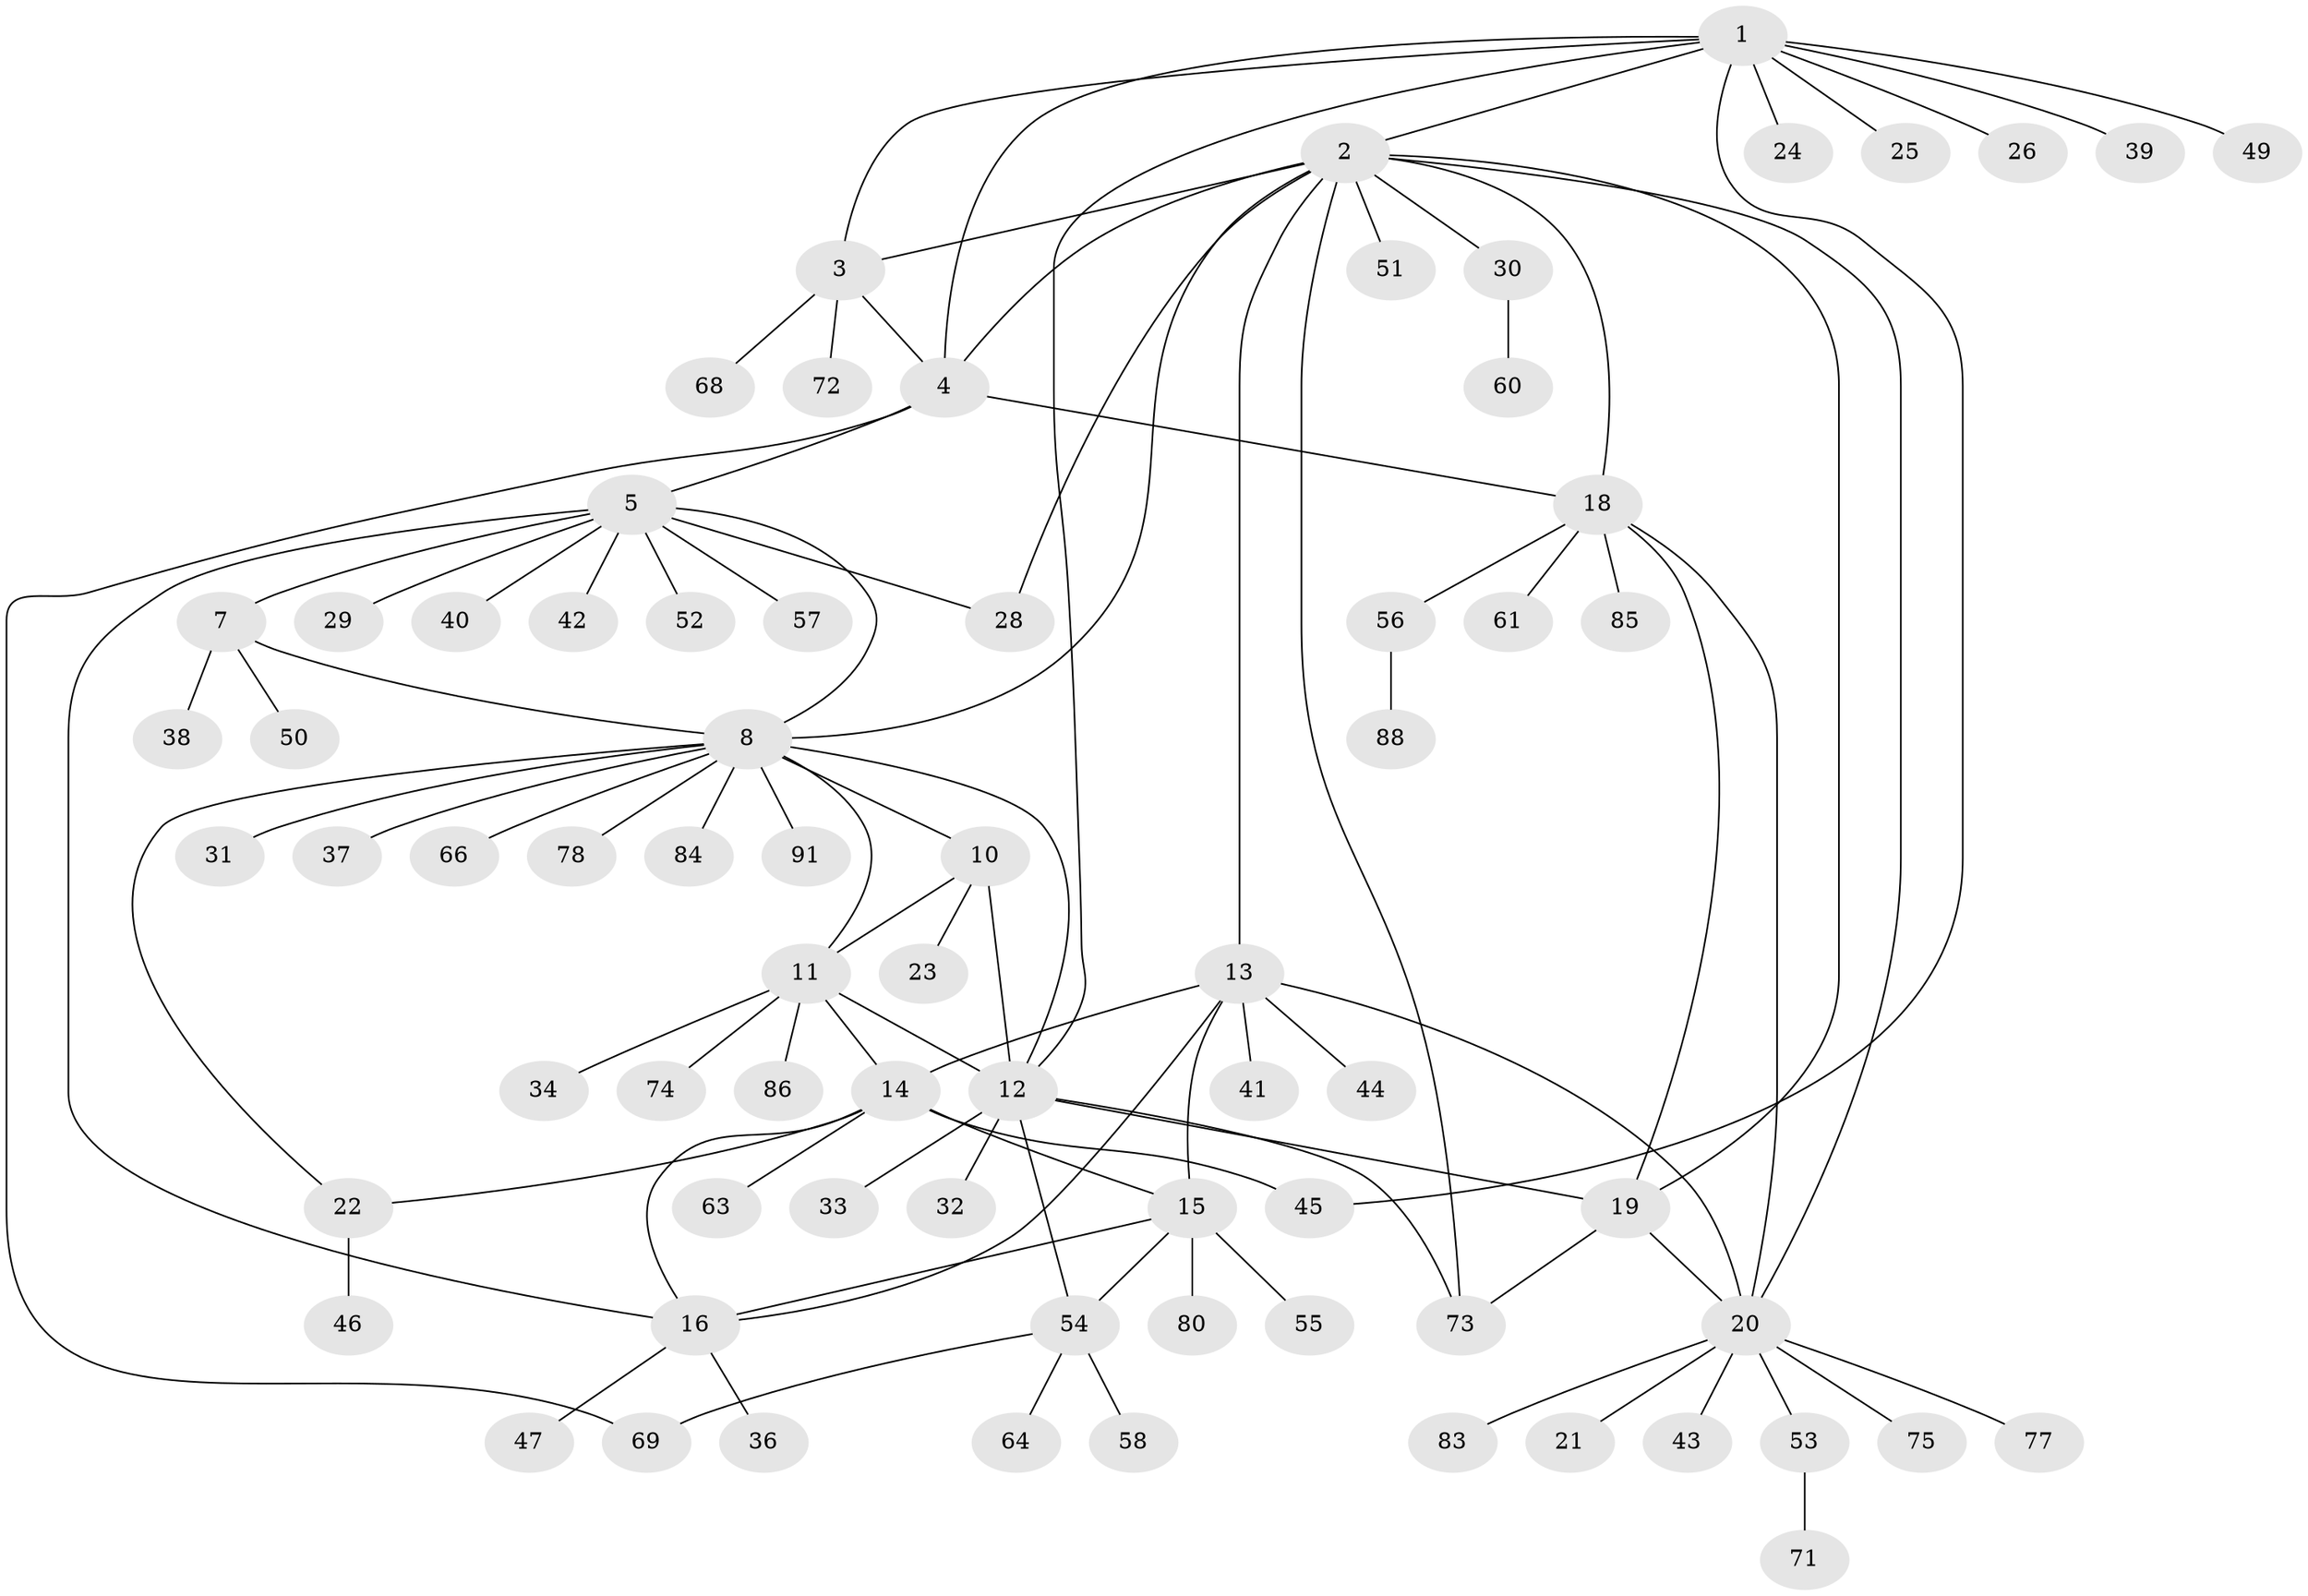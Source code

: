 // original degree distribution, {11: 0.010869565217391304, 7: 0.05434782608695652, 5: 0.021739130434782608, 8: 0.043478260869565216, 6: 0.05434782608695652, 10: 0.03260869565217391, 4: 0.010869565217391304, 1: 0.6195652173913043, 3: 0.03260869565217391, 2: 0.11956521739130435}
// Generated by graph-tools (version 1.1) at 2025/11/02/27/25 16:11:38]
// undirected, 73 vertices, 99 edges
graph export_dot {
graph [start="1"]
  node [color=gray90,style=filled];
  1 [super="+27"];
  2 [super="+17"];
  3 [super="+62"];
  4 [super="+48"];
  5 [super="+6"];
  7 [super="+35"];
  8 [super="+9"];
  10;
  11 [super="+81"];
  12 [super="+67"];
  13 [super="+76"];
  14 [super="+79"];
  15 [super="+87"];
  16 [super="+82"];
  18 [super="+65"];
  19 [super="+90"];
  20 [super="+70"];
  21;
  22;
  23;
  24;
  25;
  26;
  28;
  29;
  30;
  31;
  32;
  33;
  34;
  36;
  37;
  38;
  39;
  40;
  41;
  42;
  43 [super="+59"];
  44;
  45;
  46;
  47;
  49;
  50;
  51;
  52;
  53;
  54 [super="+89"];
  55;
  56;
  57;
  58;
  60;
  61;
  63;
  64;
  66;
  68;
  69;
  71;
  72 [super="+92"];
  73;
  74;
  75;
  77;
  78;
  80;
  83;
  84;
  85;
  86;
  88;
  91;
  1 -- 2;
  1 -- 3;
  1 -- 4;
  1 -- 12;
  1 -- 24;
  1 -- 25;
  1 -- 26;
  1 -- 39;
  1 -- 45;
  1 -- 49;
  2 -- 3;
  2 -- 4;
  2 -- 13;
  2 -- 30;
  2 -- 73;
  2 -- 18;
  2 -- 51;
  2 -- 19;
  2 -- 20;
  2 -- 8;
  2 -- 28;
  3 -- 4;
  3 -- 68;
  3 -- 72;
  4 -- 5;
  4 -- 69;
  4 -- 18;
  5 -- 7 [weight=2];
  5 -- 8 [weight=2];
  5 -- 16;
  5 -- 29;
  5 -- 42;
  5 -- 57;
  5 -- 52;
  5 -- 40;
  5 -- 28;
  7 -- 8;
  7 -- 38;
  7 -- 50;
  8 -- 31;
  8 -- 66;
  8 -- 37;
  8 -- 10;
  8 -- 11;
  8 -- 12;
  8 -- 78;
  8 -- 84;
  8 -- 22;
  8 -- 91;
  10 -- 11;
  10 -- 12;
  10 -- 23;
  11 -- 12;
  11 -- 14;
  11 -- 34;
  11 -- 74;
  11 -- 86;
  12 -- 19;
  12 -- 32;
  12 -- 33;
  12 -- 54;
  12 -- 73;
  13 -- 14;
  13 -- 15;
  13 -- 16;
  13 -- 20;
  13 -- 41;
  13 -- 44;
  14 -- 15;
  14 -- 16;
  14 -- 22;
  14 -- 45;
  14 -- 63;
  15 -- 16;
  15 -- 54;
  15 -- 55;
  15 -- 80;
  16 -- 36;
  16 -- 47;
  18 -- 19;
  18 -- 20;
  18 -- 56;
  18 -- 61;
  18 -- 85;
  19 -- 20;
  19 -- 73;
  20 -- 21;
  20 -- 43;
  20 -- 53;
  20 -- 77;
  20 -- 83;
  20 -- 75;
  22 -- 46;
  30 -- 60;
  53 -- 71;
  54 -- 58;
  54 -- 64;
  54 -- 69;
  56 -- 88;
}

